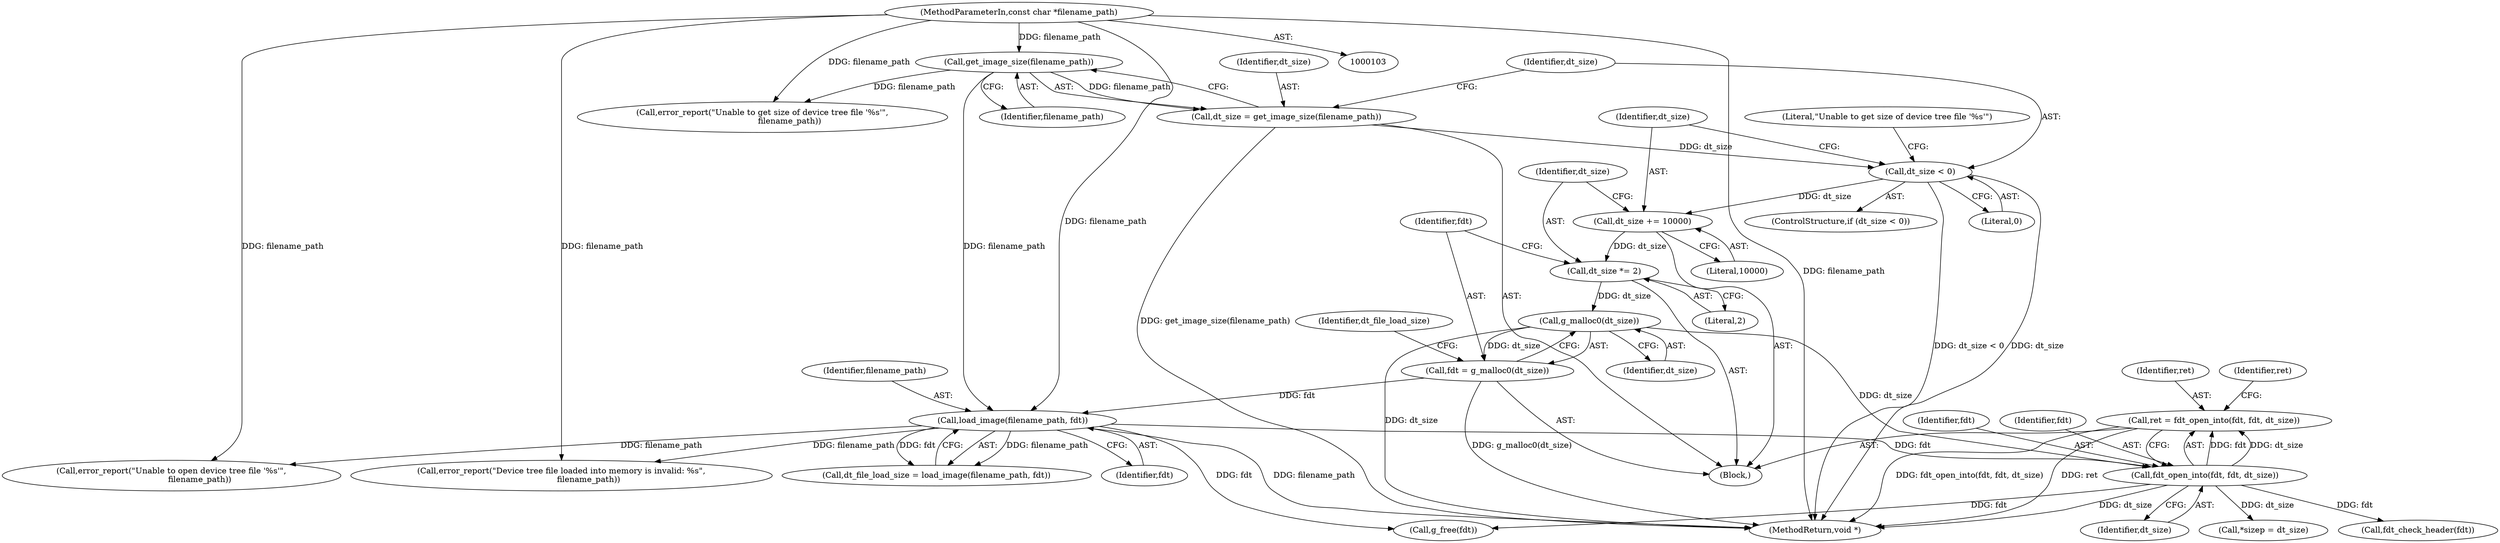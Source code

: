 digraph "1_qemu_da885fe1ee8b4589047484bd7fa05a4905b52b17@API" {
"1000155" [label="(Call,ret = fdt_open_into(fdt, fdt, dt_size))"];
"1000157" [label="(Call,fdt_open_into(fdt, fdt, dt_size))"];
"1000143" [label="(Call,load_image(filename_path, fdt))"];
"1000120" [label="(Call,get_image_size(filename_path))"];
"1000104" [label="(MethodParameterIn,const char *filename_path)"];
"1000137" [label="(Call,fdt = g_malloc0(dt_size))"];
"1000139" [label="(Call,g_malloc0(dt_size))"];
"1000134" [label="(Call,dt_size *= 2)"];
"1000131" [label="(Call,dt_size += 10000)"];
"1000123" [label="(Call,dt_size < 0)"];
"1000118" [label="(Call,dt_size = get_image_size(filename_path))"];
"1000106" [label="(Block,)"];
"1000140" [label="(Identifier,dt_size)"];
"1000139" [label="(Call,g_malloc0(dt_size))"];
"1000122" [label="(ControlStructure,if (dt_size < 0))"];
"1000144" [label="(Identifier,filename_path)"];
"1000118" [label="(Call,dt_size = get_image_size(filename_path))"];
"1000125" [label="(Literal,0)"];
"1000160" [label="(Identifier,dt_size)"];
"1000128" [label="(Literal,\"Unable to get size of device tree file '%s'\")"];
"1000158" [label="(Identifier,fdt)"];
"1000133" [label="(Literal,10000)"];
"1000186" [label="(MethodReturn,void *)"];
"1000151" [label="(Call,error_report(\"Unable to open device tree file '%s'\",\n                      filename_path))"];
"1000171" [label="(Call,error_report(\"Device tree file loaded into memory is invalid: %s\",\n                     filename_path))"];
"1000136" [label="(Literal,2)"];
"1000131" [label="(Call,dt_size += 10000)"];
"1000138" [label="(Identifier,fdt)"];
"1000137" [label="(Call,fdt = g_malloc0(dt_size))"];
"1000162" [label="(Identifier,ret)"];
"1000121" [label="(Identifier,filename_path)"];
"1000143" [label="(Call,load_image(filename_path, fdt))"];
"1000142" [label="(Identifier,dt_file_load_size)"];
"1000155" [label="(Call,ret = fdt_open_into(fdt, fdt, dt_size))"];
"1000123" [label="(Call,dt_size < 0)"];
"1000104" [label="(MethodParameterIn,const char *filename_path)"];
"1000135" [label="(Identifier,dt_size)"];
"1000157" [label="(Call,fdt_open_into(fdt, fdt, dt_size))"];
"1000134" [label="(Call,dt_size *= 2)"];
"1000156" [label="(Identifier,ret)"];
"1000132" [label="(Identifier,dt_size)"];
"1000127" [label="(Call,error_report(\"Unable to get size of device tree file '%s'\",\n                     filename_path))"];
"1000175" [label="(Call,*sizep = dt_size)"];
"1000159" [label="(Identifier,fdt)"];
"1000168" [label="(Call,fdt_check_header(fdt))"];
"1000141" [label="(Call,dt_file_load_size = load_image(filename_path, fdt))"];
"1000182" [label="(Call,g_free(fdt))"];
"1000120" [label="(Call,get_image_size(filename_path))"];
"1000124" [label="(Identifier,dt_size)"];
"1000119" [label="(Identifier,dt_size)"];
"1000145" [label="(Identifier,fdt)"];
"1000155" -> "1000106"  [label="AST: "];
"1000155" -> "1000157"  [label="CFG: "];
"1000156" -> "1000155"  [label="AST: "];
"1000157" -> "1000155"  [label="AST: "];
"1000162" -> "1000155"  [label="CFG: "];
"1000155" -> "1000186"  [label="DDG: fdt_open_into(fdt, fdt, dt_size)"];
"1000155" -> "1000186"  [label="DDG: ret"];
"1000157" -> "1000155"  [label="DDG: fdt"];
"1000157" -> "1000155"  [label="DDG: dt_size"];
"1000157" -> "1000160"  [label="CFG: "];
"1000158" -> "1000157"  [label="AST: "];
"1000159" -> "1000157"  [label="AST: "];
"1000160" -> "1000157"  [label="AST: "];
"1000157" -> "1000186"  [label="DDG: dt_size"];
"1000143" -> "1000157"  [label="DDG: fdt"];
"1000139" -> "1000157"  [label="DDG: dt_size"];
"1000157" -> "1000168"  [label="DDG: fdt"];
"1000157" -> "1000175"  [label="DDG: dt_size"];
"1000157" -> "1000182"  [label="DDG: fdt"];
"1000143" -> "1000141"  [label="AST: "];
"1000143" -> "1000145"  [label="CFG: "];
"1000144" -> "1000143"  [label="AST: "];
"1000145" -> "1000143"  [label="AST: "];
"1000141" -> "1000143"  [label="CFG: "];
"1000143" -> "1000186"  [label="DDG: filename_path"];
"1000143" -> "1000141"  [label="DDG: filename_path"];
"1000143" -> "1000141"  [label="DDG: fdt"];
"1000120" -> "1000143"  [label="DDG: filename_path"];
"1000104" -> "1000143"  [label="DDG: filename_path"];
"1000137" -> "1000143"  [label="DDG: fdt"];
"1000143" -> "1000151"  [label="DDG: filename_path"];
"1000143" -> "1000171"  [label="DDG: filename_path"];
"1000143" -> "1000182"  [label="DDG: fdt"];
"1000120" -> "1000118"  [label="AST: "];
"1000120" -> "1000121"  [label="CFG: "];
"1000121" -> "1000120"  [label="AST: "];
"1000118" -> "1000120"  [label="CFG: "];
"1000120" -> "1000118"  [label="DDG: filename_path"];
"1000104" -> "1000120"  [label="DDG: filename_path"];
"1000120" -> "1000127"  [label="DDG: filename_path"];
"1000104" -> "1000103"  [label="AST: "];
"1000104" -> "1000186"  [label="DDG: filename_path"];
"1000104" -> "1000127"  [label="DDG: filename_path"];
"1000104" -> "1000151"  [label="DDG: filename_path"];
"1000104" -> "1000171"  [label="DDG: filename_path"];
"1000137" -> "1000106"  [label="AST: "];
"1000137" -> "1000139"  [label="CFG: "];
"1000138" -> "1000137"  [label="AST: "];
"1000139" -> "1000137"  [label="AST: "];
"1000142" -> "1000137"  [label="CFG: "];
"1000137" -> "1000186"  [label="DDG: g_malloc0(dt_size)"];
"1000139" -> "1000137"  [label="DDG: dt_size"];
"1000139" -> "1000140"  [label="CFG: "];
"1000140" -> "1000139"  [label="AST: "];
"1000139" -> "1000186"  [label="DDG: dt_size"];
"1000134" -> "1000139"  [label="DDG: dt_size"];
"1000134" -> "1000106"  [label="AST: "];
"1000134" -> "1000136"  [label="CFG: "];
"1000135" -> "1000134"  [label="AST: "];
"1000136" -> "1000134"  [label="AST: "];
"1000138" -> "1000134"  [label="CFG: "];
"1000131" -> "1000134"  [label="DDG: dt_size"];
"1000131" -> "1000106"  [label="AST: "];
"1000131" -> "1000133"  [label="CFG: "];
"1000132" -> "1000131"  [label="AST: "];
"1000133" -> "1000131"  [label="AST: "];
"1000135" -> "1000131"  [label="CFG: "];
"1000123" -> "1000131"  [label="DDG: dt_size"];
"1000123" -> "1000122"  [label="AST: "];
"1000123" -> "1000125"  [label="CFG: "];
"1000124" -> "1000123"  [label="AST: "];
"1000125" -> "1000123"  [label="AST: "];
"1000128" -> "1000123"  [label="CFG: "];
"1000132" -> "1000123"  [label="CFG: "];
"1000123" -> "1000186"  [label="DDG: dt_size < 0"];
"1000123" -> "1000186"  [label="DDG: dt_size"];
"1000118" -> "1000123"  [label="DDG: dt_size"];
"1000118" -> "1000106"  [label="AST: "];
"1000119" -> "1000118"  [label="AST: "];
"1000124" -> "1000118"  [label="CFG: "];
"1000118" -> "1000186"  [label="DDG: get_image_size(filename_path)"];
}
